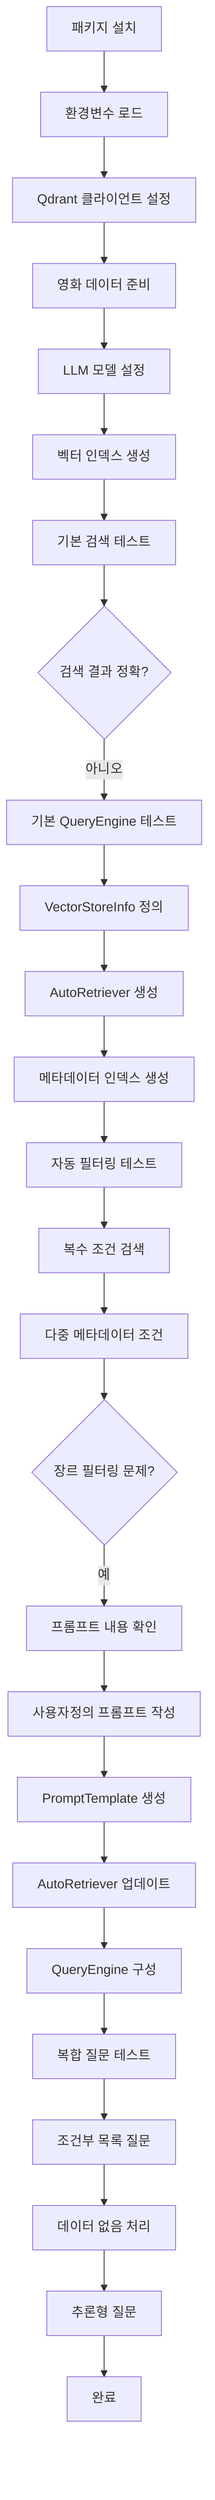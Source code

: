 flowchart TD
    A[패키지 설치] --> B[환경변수 로드]
    B --> C[Qdrant 클라이언트 설정]
    C --> D[영화 데이터 준비]
    D --> E[LLM 모델 설정]
    E --> F[벡터 인덱스 생성]
    
    F --> G[기본 검색 테스트]
    G --> H{검색 결과 정확?}
    H -->|아니오| I[기본 QueryEngine 테스트]
    
    I --> J[VectorStoreInfo 정의]
    J --> K[AutoRetriever 생성]
    K --> L[메타데이터 인덱스 생성]
    
    L --> M[자동 필터링 테스트]
    M --> N[복수 조건 검색]
    N --> O[다중 메타데이터 조건]
    
    O --> P{장르 필터링 문제?}
    P -->|예| Q[프롬프트 내용 확인]
    Q --> R[사용자정의 프롬프트 작성]
    R --> S[PromptTemplate 생성]
    S --> T[AutoRetriever 업데이트]
    
    T --> U[QueryEngine 구성]
    U --> V[복합 질문 테스트]
    V --> W[조건부 목록 질문]
    W --> X[데이터 없음 처리]
    X --> Y[추론형 질문]
    
    Y --> Z[완료]